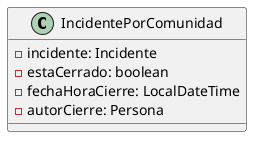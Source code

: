 @startuml
'https://plantuml.com/class-diagram

class IncidentePorComunidad {
    - incidente: Incidente
    - estaCerrado: boolean
    - fechaHoraCierre: LocalDateTime
    - autorCierre: Persona

}

@enduml